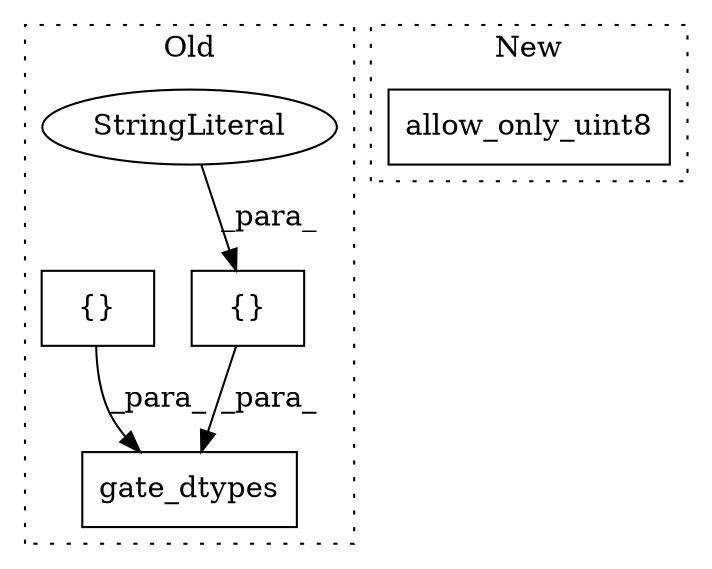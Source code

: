 digraph G {
subgraph cluster0 {
1 [label="gate_dtypes" a="32" s="664,887" l="12,1" shape="box"];
3 [label="{}" a="4" s="694,702" l="1,1" shape="box"];
4 [label="StringLiteral" a="45" s="695" l="7" shape="ellipse"];
5 [label="{}" a="4" s="716,881" l="1,1" shape="box"];
label = "Old";
style="dotted";
}
subgraph cluster1 {
2 [label="allow_only_uint8" a="32" s="664,697" l="17,1" shape="box"];
label = "New";
style="dotted";
}
3 -> 1 [label="_para_"];
4 -> 3 [label="_para_"];
5 -> 1 [label="_para_"];
}